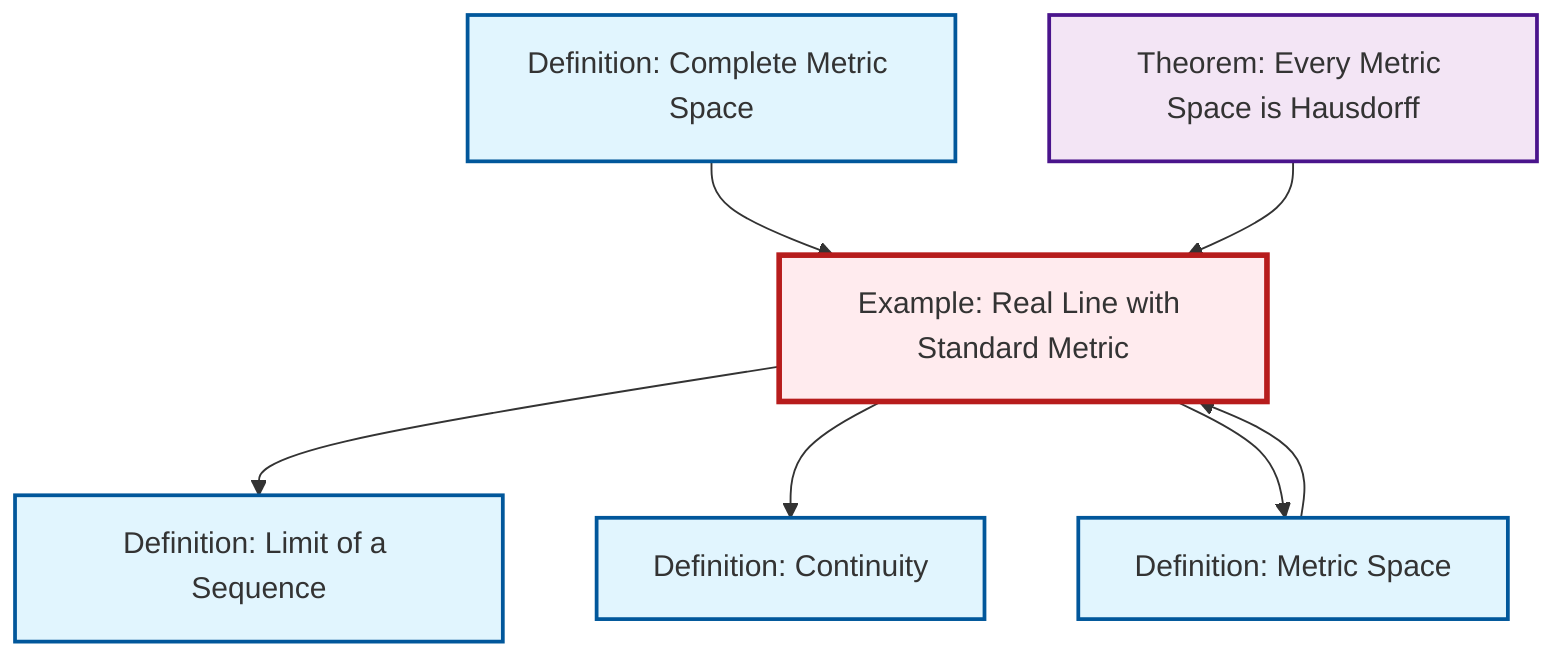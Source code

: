 graph TD
    classDef definition fill:#e1f5fe,stroke:#01579b,stroke-width:2px
    classDef theorem fill:#f3e5f5,stroke:#4a148c,stroke-width:2px
    classDef axiom fill:#fff3e0,stroke:#e65100,stroke-width:2px
    classDef example fill:#e8f5e9,stroke:#1b5e20,stroke-width:2px
    classDef current fill:#ffebee,stroke:#b71c1c,stroke-width:3px
    def-continuity["Definition: Continuity"]:::definition
    def-limit["Definition: Limit of a Sequence"]:::definition
    thm-metric-hausdorff["Theorem: Every Metric Space is Hausdorff"]:::theorem
    def-complete-metric-space["Definition: Complete Metric Space"]:::definition
    ex-real-line-metric["Example: Real Line with Standard Metric"]:::example
    def-metric-space["Definition: Metric Space"]:::definition
    def-complete-metric-space --> ex-real-line-metric
    ex-real-line-metric --> def-limit
    ex-real-line-metric --> def-continuity
    def-metric-space --> ex-real-line-metric
    ex-real-line-metric --> def-metric-space
    thm-metric-hausdorff --> ex-real-line-metric
    class ex-real-line-metric current